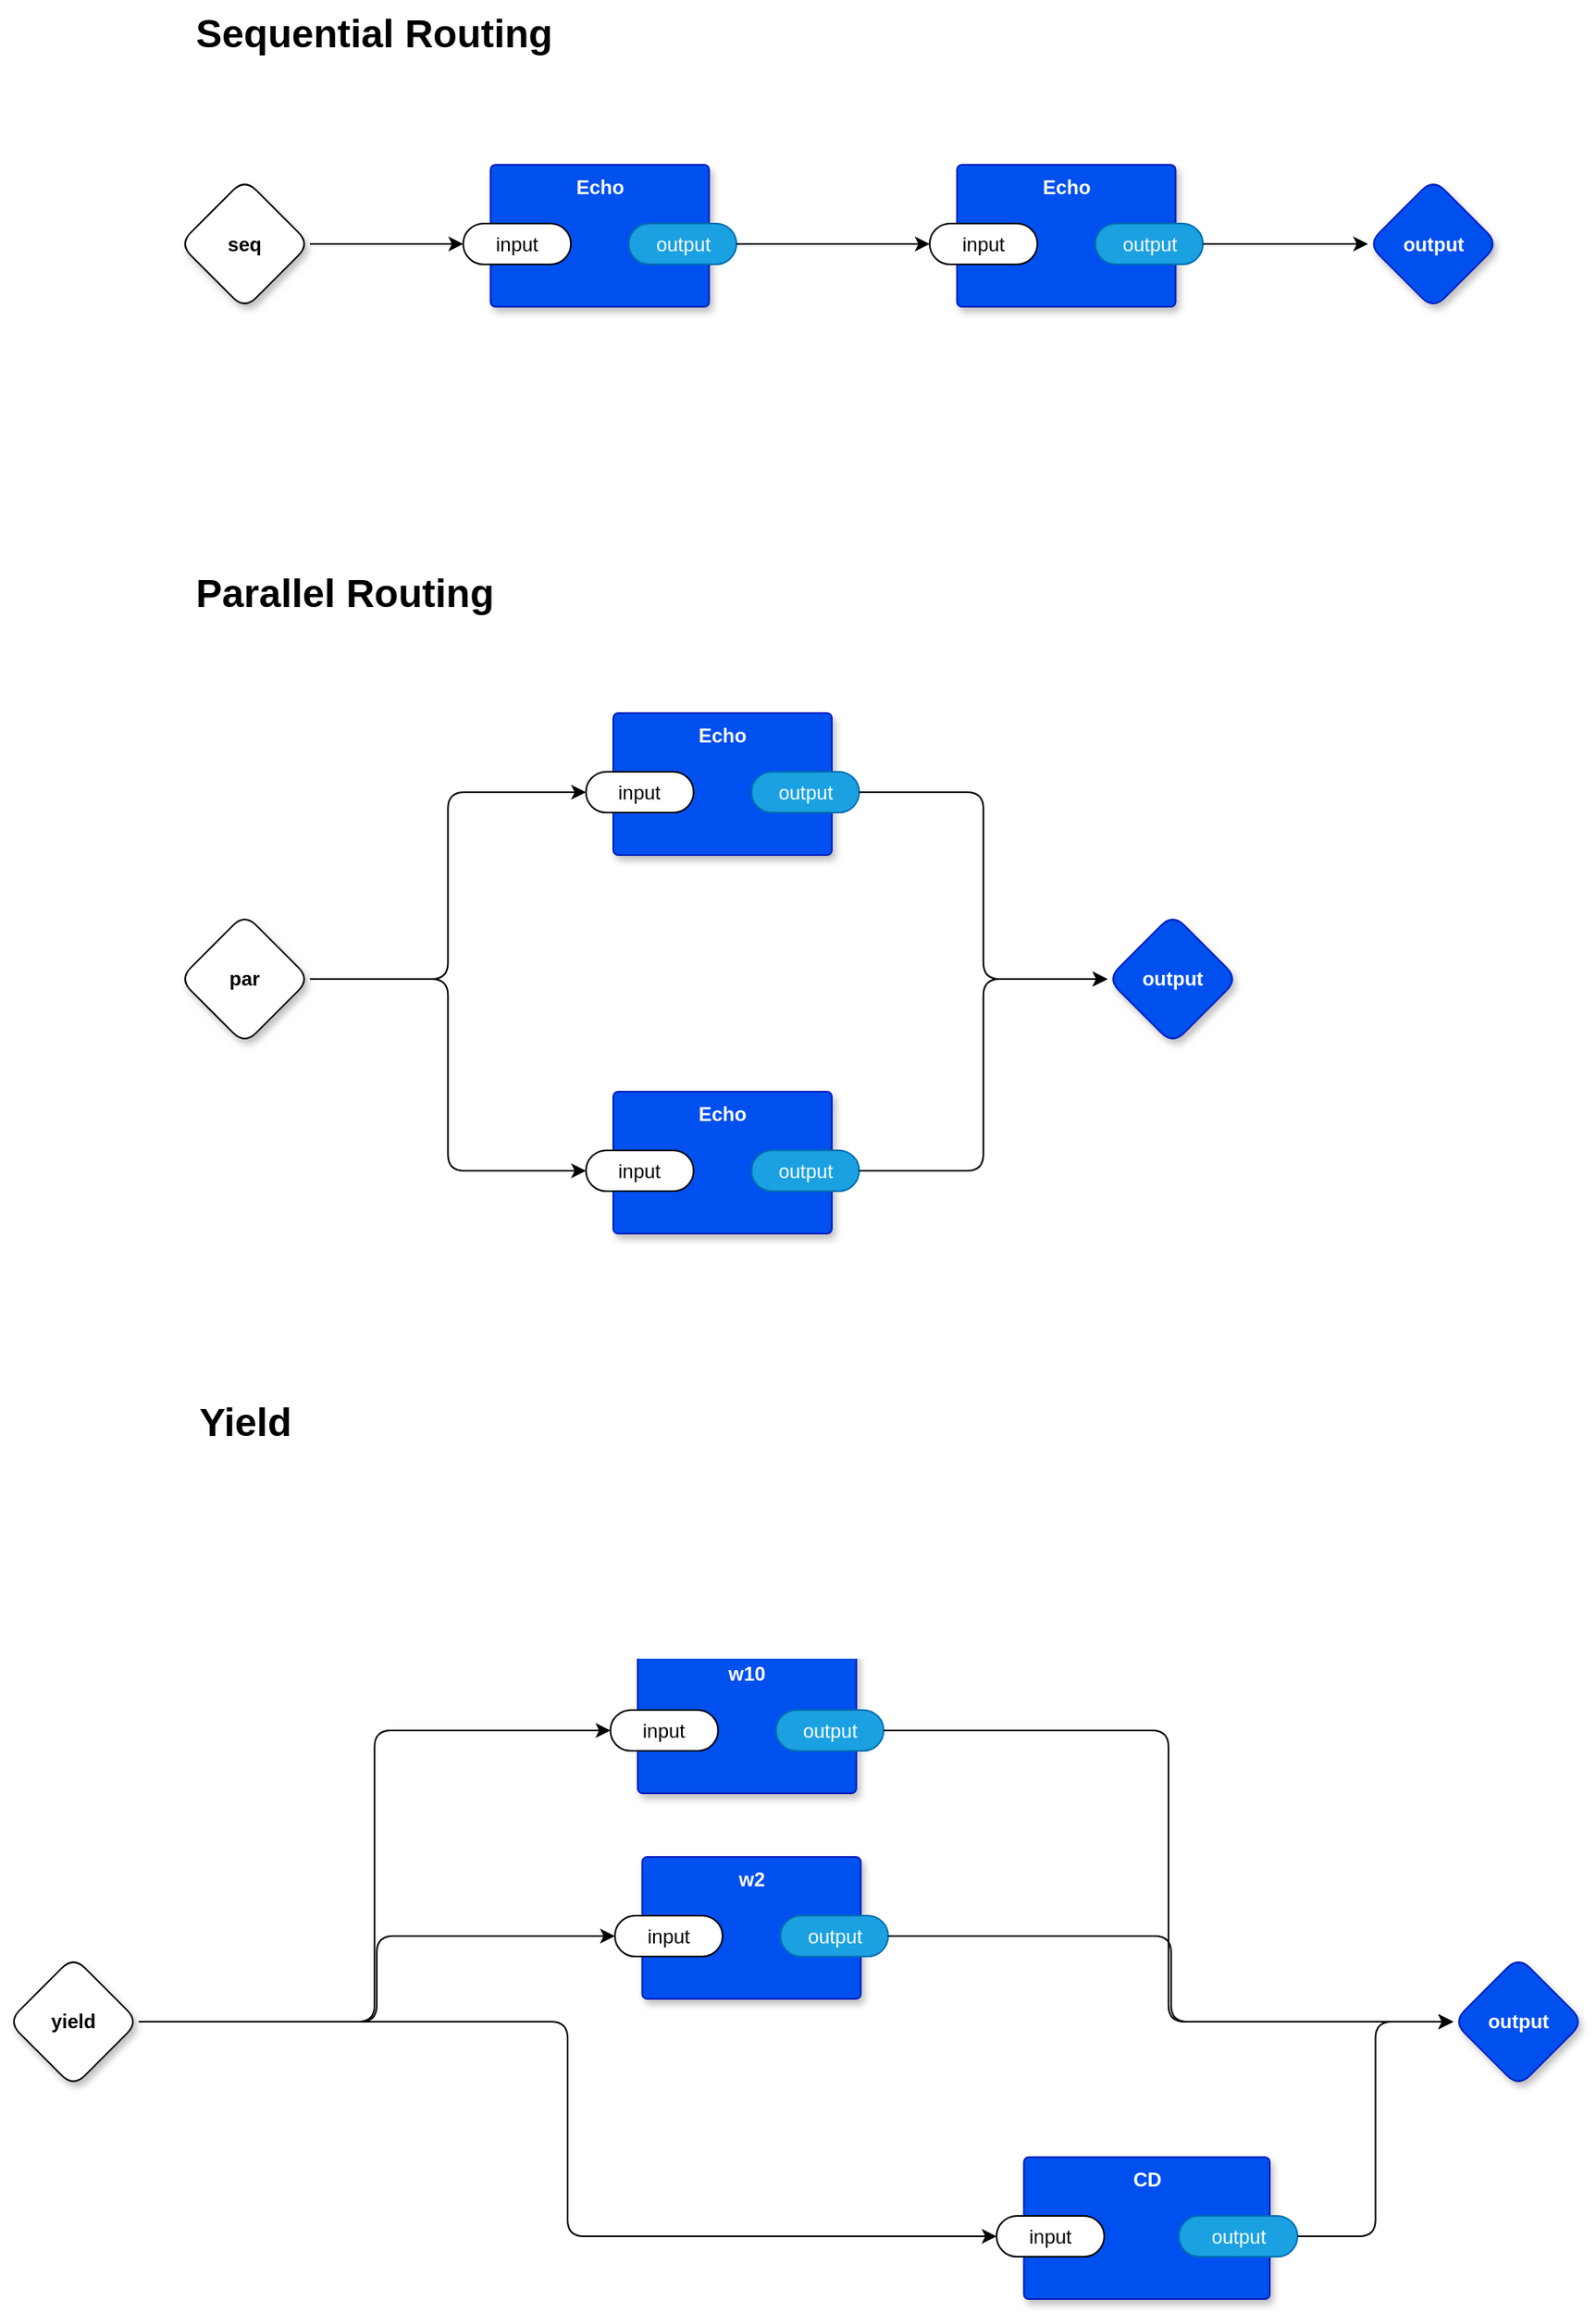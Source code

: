 <mxfile compressed="false" version="14.6.13" type="device" pages="5">
  <diagram id="_YE9P0kvLp4320aIOvvw" name="main">
    <mxGraphModel dx="1414" dy="752" grid="0" gridSize="10" guides="1" tooltips="1" connect="1" arrows="1" fold="1" page="0" pageScale="1" pageWidth="1100" pageHeight="850" math="0" shadow="0">
      <root>
        <mxCell id="0" />
        <mxCell id="1" parent="0" />
        <mxCell id="atA7YJeEPZ3VW8DA5kk3-10" style="edgeStyle=orthogonalEdgeStyle;rounded=1;orthogonalLoop=1;jettySize=auto;html=1;exitX=1;exitY=0.5;exitDx=0;exitDy=0;exitPerimeter=0;entryX=0;entryY=0.5;entryDx=0;entryDy=0;entryPerimeter=0;" parent="1" source="atA7YJeEPZ3VW8DA5kk3-1" target="atA7YJeEPZ3VW8DA5kk3-4" edge="1">
          <mxGeometry relative="1" as="geometry" />
        </mxCell>
        <mxCell id="atA7YJeEPZ3VW8DA5kk3-12" style="edgeStyle=orthogonalEdgeStyle;rounded=1;orthogonalLoop=1;jettySize=auto;html=1;exitX=1;exitY=0.5;exitDx=0;exitDy=0;exitPerimeter=0;entryX=0;entryY=0.5;entryDx=0;entryDy=0;entryPerimeter=0;" parent="1" source="atA7YJeEPZ3VW8DA5kk3-1" target="atA7YJeEPZ3VW8DA5kk3-7" edge="1">
          <mxGeometry relative="1" as="geometry" />
        </mxCell>
        <mxCell id="atA7YJeEPZ3VW8DA5kk3-1" value="par" style="rhombus;whiteSpace=wrap;html=1;rounded=1;fontStyle=1;glass=0;sketch=0;fontSize=12;points=[[0,0.5,0,0,0],[0.5,0,0,0,0],[0.5,1,0,0,0],[1,0.5,0,0,0]];shadow=1;" parent="1" vertex="1">
          <mxGeometry x="-11" y="641" width="80" height="80" as="geometry" />
        </mxCell>
        <mxCell id="atA7YJeEPZ3VW8DA5kk3-2" value="output" style="rhombus;whiteSpace=wrap;html=1;rounded=1;fillColor=#0050ef;fontColor=#ffffff;strokeColor=#001DBC;fontStyle=1;glass=0;sketch=0;fontSize=12;points=[[0,0.5,0,0,0],[0.5,0,0,0,0],[0.5,1,0,0,0],[1,0.5,0,0,0]];shadow=1;" parent="1" vertex="1">
          <mxGeometry x="558" y="641" width="80" height="80" as="geometry" />
        </mxCell>
        <mxCell id="atA7YJeEPZ3VW8DA5kk3-3" value="Echo" style="rounded=1;whiteSpace=wrap;html=1;sketch=0;container=1;recursiveResize=0;verticalAlign=top;arcSize=6;fontStyle=1;autosize=0;points=[];absoluteArcSize=1;shadow=1;strokeColor=#001DBC;fillColor=#0050ef;fontColor=#ffffff;" parent="1" vertex="1">
          <mxGeometry x="255" y="750" width="134" height="87" as="geometry">
            <mxRectangle x="-98" y="-1230" width="99" height="26" as="alternateBounds" />
          </mxGeometry>
        </mxCell>
        <mxCell id="atA7YJeEPZ3VW8DA5kk3-4" value="input" style="rounded=1;whiteSpace=wrap;html=1;sketch=0;points=[[0,0.5,0,0,0],[1,0.5,0,0,0]];arcSize=50;" parent="atA7YJeEPZ3VW8DA5kk3-3" vertex="1">
          <mxGeometry x="-16.75" y="36" width="66" height="25" as="geometry" />
        </mxCell>
        <mxCell id="atA7YJeEPZ3VW8DA5kk3-5" value="output" style="rounded=1;whiteSpace=wrap;html=1;sketch=0;points=[[0,0.5,0,0,0],[1,0.5,0,0,0]];fillColor=#1ba1e2;fontColor=#ffffff;strokeColor=#006EAF;arcSize=50;" parent="atA7YJeEPZ3VW8DA5kk3-3" vertex="1">
          <mxGeometry x="84.75" y="36" width="66" height="25" as="geometry" />
        </mxCell>
        <mxCell id="atA7YJeEPZ3VW8DA5kk3-6" value="Echo" style="rounded=1;whiteSpace=wrap;html=1;sketch=0;container=1;recursiveResize=0;verticalAlign=top;arcSize=6;fontStyle=1;autosize=0;points=[];absoluteArcSize=1;shadow=1;strokeColor=#001DBC;fillColor=#0050ef;fontColor=#ffffff;" parent="1" vertex="1">
          <mxGeometry x="255" y="518" width="134" height="87" as="geometry">
            <mxRectangle x="-98" y="-1230" width="99" height="26" as="alternateBounds" />
          </mxGeometry>
        </mxCell>
        <mxCell id="atA7YJeEPZ3VW8DA5kk3-7" value="input" style="rounded=1;whiteSpace=wrap;html=1;sketch=0;points=[[0,0.5,0,0,0],[1,0.5,0,0,0]];arcSize=50;" parent="atA7YJeEPZ3VW8DA5kk3-6" vertex="1">
          <mxGeometry x="-16.75" y="36" width="66" height="25" as="geometry" />
        </mxCell>
        <mxCell id="atA7YJeEPZ3VW8DA5kk3-8" value="output" style="rounded=1;whiteSpace=wrap;html=1;sketch=0;points=[[0,0.5,0,0,0],[1,0.5,0,0,0]];fillColor=#1ba1e2;fontColor=#ffffff;strokeColor=#006EAF;arcSize=50;" parent="atA7YJeEPZ3VW8DA5kk3-6" vertex="1">
          <mxGeometry x="84.75" y="36" width="66" height="25" as="geometry" />
        </mxCell>
        <mxCell id="atA7YJeEPZ3VW8DA5kk3-11" style="edgeStyle=orthogonalEdgeStyle;rounded=1;orthogonalLoop=1;jettySize=auto;html=1;exitX=1;exitY=0.5;exitDx=0;exitDy=0;exitPerimeter=0;entryX=0;entryY=0.5;entryDx=0;entryDy=0;entryPerimeter=0;" parent="1" source="atA7YJeEPZ3VW8DA5kk3-8" target="atA7YJeEPZ3VW8DA5kk3-2" edge="1">
          <mxGeometry relative="1" as="geometry" />
        </mxCell>
        <mxCell id="atA7YJeEPZ3VW8DA5kk3-13" style="edgeStyle=orthogonalEdgeStyle;rounded=1;orthogonalLoop=1;jettySize=auto;html=1;exitX=1;exitY=0.5;exitDx=0;exitDy=0;exitPerimeter=0;entryX=0;entryY=0.5;entryDx=0;entryDy=0;entryPerimeter=0;" parent="1" source="atA7YJeEPZ3VW8DA5kk3-5" target="atA7YJeEPZ3VW8DA5kk3-2" edge="1">
          <mxGeometry relative="1" as="geometry" />
        </mxCell>
        <mxCell id="atA7YJeEPZ3VW8DA5kk3-15" style="edgeStyle=orthogonalEdgeStyle;rounded=1;orthogonalLoop=1;jettySize=auto;html=1;exitX=1;exitY=0.5;exitDx=0;exitDy=0;exitPerimeter=0;entryX=0;entryY=0.5;entryDx=0;entryDy=0;entryPerimeter=0;" parent="1" source="atA7YJeEPZ3VW8DA5kk3-16" target="atA7YJeEPZ3VW8DA5kk3-22" edge="1">
          <mxGeometry relative="1" as="geometry" />
        </mxCell>
        <mxCell id="atA7YJeEPZ3VW8DA5kk3-16" value="seq" style="rhombus;whiteSpace=wrap;html=1;rounded=1;fontStyle=1;glass=0;sketch=0;fontSize=12;points=[[0,0.5,0,0,0],[0.5,0,0,0,0],[0.5,1,0,0,0],[1,0.5,0,0,0]];shadow=1;" parent="1" vertex="1">
          <mxGeometry x="-11" y="190.5" width="80" height="80" as="geometry" />
        </mxCell>
        <mxCell id="atA7YJeEPZ3VW8DA5kk3-17" value="output" style="rhombus;whiteSpace=wrap;html=1;rounded=1;fillColor=#0050ef;fontColor=#ffffff;strokeColor=#001DBC;fontStyle=1;glass=0;sketch=0;fontSize=12;points=[[0,0.5,0,0,0],[0.5,0,0,0,0],[0.5,1,0,0,0],[1,0.5,0,0,0]];shadow=1;" parent="1" vertex="1">
          <mxGeometry x="717.75" y="190.5" width="80" height="80" as="geometry" />
        </mxCell>
        <mxCell id="atA7YJeEPZ3VW8DA5kk3-18" value="Echo" style="rounded=1;whiteSpace=wrap;html=1;sketch=0;container=1;recursiveResize=0;verticalAlign=top;arcSize=6;fontStyle=1;autosize=0;points=[];absoluteArcSize=1;shadow=1;strokeColor=#001DBC;fillColor=#0050ef;fontColor=#ffffff;" parent="1" vertex="1">
          <mxGeometry x="465.75" y="182" width="134" height="87" as="geometry">
            <mxRectangle x="-98" y="-1230" width="99" height="26" as="alternateBounds" />
          </mxGeometry>
        </mxCell>
        <mxCell id="atA7YJeEPZ3VW8DA5kk3-19" value="input" style="rounded=1;whiteSpace=wrap;html=1;sketch=0;points=[[0,0.5,0,0,0],[1,0.5,0,0,0]];arcSize=50;" parent="atA7YJeEPZ3VW8DA5kk3-18" vertex="1">
          <mxGeometry x="-16.75" y="36" width="66" height="25" as="geometry" />
        </mxCell>
        <mxCell id="atA7YJeEPZ3VW8DA5kk3-20" value="output" style="rounded=1;whiteSpace=wrap;html=1;sketch=0;points=[[0,0.5,0,0,0],[1,0.5,0,0,0]];fillColor=#1ba1e2;fontColor=#ffffff;strokeColor=#006EAF;arcSize=50;" parent="atA7YJeEPZ3VW8DA5kk3-18" vertex="1">
          <mxGeometry x="84.75" y="36" width="66" height="25" as="geometry" />
        </mxCell>
        <mxCell id="atA7YJeEPZ3VW8DA5kk3-21" value="Echo" style="rounded=1;whiteSpace=wrap;html=1;sketch=0;container=1;recursiveResize=0;verticalAlign=top;arcSize=6;fontStyle=1;autosize=0;points=[];absoluteArcSize=1;shadow=1;strokeColor=#001DBC;fillColor=#0050ef;fontColor=#ffffff;" parent="1" vertex="1">
          <mxGeometry x="179.75" y="182" width="134" height="87" as="geometry">
            <mxRectangle x="-98" y="-1230" width="99" height="26" as="alternateBounds" />
          </mxGeometry>
        </mxCell>
        <mxCell id="atA7YJeEPZ3VW8DA5kk3-22" value="input" style="rounded=1;whiteSpace=wrap;html=1;sketch=0;points=[[0,0.5,0,0,0],[1,0.5,0,0,0]];arcSize=50;" parent="atA7YJeEPZ3VW8DA5kk3-21" vertex="1">
          <mxGeometry x="-16.75" y="36" width="66" height="25" as="geometry" />
        </mxCell>
        <mxCell id="atA7YJeEPZ3VW8DA5kk3-23" value="output" style="rounded=1;whiteSpace=wrap;html=1;sketch=0;points=[[0,0.5,0,0,0],[1,0.5,0,0,0]];fillColor=#1ba1e2;fontColor=#ffffff;strokeColor=#006EAF;arcSize=50;" parent="atA7YJeEPZ3VW8DA5kk3-21" vertex="1">
          <mxGeometry x="84.75" y="36" width="66" height="25" as="geometry" />
        </mxCell>
        <mxCell id="atA7YJeEPZ3VW8DA5kk3-25" style="edgeStyle=orthogonalEdgeStyle;rounded=1;orthogonalLoop=1;jettySize=auto;html=1;exitX=1;exitY=0.5;exitDx=0;exitDy=0;exitPerimeter=0;entryX=0;entryY=0.5;entryDx=0;entryDy=0;entryPerimeter=0;" parent="1" source="atA7YJeEPZ3VW8DA5kk3-20" target="atA7YJeEPZ3VW8DA5kk3-17" edge="1">
          <mxGeometry relative="1" as="geometry" />
        </mxCell>
        <mxCell id="atA7YJeEPZ3VW8DA5kk3-26" style="edgeStyle=orthogonalEdgeStyle;rounded=1;orthogonalLoop=1;jettySize=auto;html=1;exitX=1;exitY=0.5;exitDx=0;exitDy=0;exitPerimeter=0;entryX=0;entryY=0.5;entryDx=0;entryDy=0;entryPerimeter=0;" parent="1" source="atA7YJeEPZ3VW8DA5kk3-23" target="atA7YJeEPZ3VW8DA5kk3-19" edge="1">
          <mxGeometry relative="1" as="geometry" />
        </mxCell>
        <mxCell id="atA7YJeEPZ3VW8DA5kk3-27" value="&lt;b&gt;&lt;font style=&quot;font-size: 24px;&quot;&gt;Sequential Routing&lt;/font&gt;&lt;/b&gt;" style="text;html=1;align=center;verticalAlign=middle;resizable=0;points=[];autosize=1;strokeColor=none;fillColor=none;" parent="1" vertex="1">
          <mxGeometry x="-11" y="81" width="237" height="41" as="geometry" />
        </mxCell>
        <mxCell id="atA7YJeEPZ3VW8DA5kk3-28" value="&lt;b&gt;&lt;font style=&quot;font-size: 24px;&quot;&gt;Parallel Routing&lt;/font&gt;&lt;/b&gt;" style="text;html=1;align=center;verticalAlign=middle;resizable=0;points=[];autosize=1;strokeColor=none;fillColor=none;" parent="1" vertex="1">
          <mxGeometry x="-11" y="424" width="201" height="41" as="geometry" />
        </mxCell>
        <mxCell id="AE-n1ilok_k8O4ClZvPr-15" style="edgeStyle=orthogonalEdgeStyle;rounded=1;orthogonalLoop=1;jettySize=auto;html=1;exitX=1;exitY=0.5;exitDx=0;exitDy=0;exitPerimeter=0;entryX=0;entryY=0.5;entryDx=0;entryDy=0;entryPerimeter=0;" parent="1" source="AE-n1ilok_k8O4ClZvPr-1" target="EOE8HipV2WhGJZ3WJFHp-2" edge="1">
          <mxGeometry relative="1" as="geometry">
            <mxPoint x="256" y="1451.5" as="targetPoint" />
          </mxGeometry>
        </mxCell>
        <mxCell id="BSpfUfE6eG1h2HrWPuyo-1" style="edgeStyle=orthogonalEdgeStyle;rounded=1;orthogonalLoop=1;jettySize=auto;html=1;entryX=0;entryY=0.5;entryDx=0;entryDy=0;entryPerimeter=0;" edge="1" parent="1" source="AE-n1ilok_k8O4ClZvPr-1" target="ctJn-sWAY_wN_qGrtS14-8">
          <mxGeometry relative="1" as="geometry" />
        </mxCell>
        <mxCell id="RYd4go5rTmGenGEkLwxd-4" style="edgeStyle=orthogonalEdgeStyle;rounded=1;orthogonalLoop=1;jettySize=auto;html=1;entryX=0;entryY=0.5;entryDx=0;entryDy=0;entryPerimeter=0;" edge="1" parent="1" source="AE-n1ilok_k8O4ClZvPr-1" target="RYd4go5rTmGenGEkLwxd-2">
          <mxGeometry relative="1" as="geometry" />
        </mxCell>
        <mxCell id="AE-n1ilok_k8O4ClZvPr-1" value="yield" style="rhombus;whiteSpace=wrap;html=1;rounded=1;fontStyle=1;glass=0;sketch=0;fontSize=12;points=[[0,0.5,0,0,0],[0.5,0,0,0,0],[0.5,1,0,0,0],[1,0.5,0,0,0]];shadow=1;" parent="1" vertex="1">
          <mxGeometry x="-116" y="1280" width="80" height="80" as="geometry" />
        </mxCell>
        <mxCell id="AE-n1ilok_k8O4ClZvPr-2" value="output" style="rhombus;whiteSpace=wrap;html=1;rounded=1;fillColor=#0050ef;fontColor=#ffffff;strokeColor=#001DBC;fontStyle=1;glass=0;sketch=0;fontSize=12;points=[[0,0.5,0,0,0],[0.5,0,0,0,0],[0.5,1,0,0,0],[1,0.5,0,0,0]];shadow=1;" parent="1" vertex="1">
          <mxGeometry x="770" y="1280" width="80" height="80" as="geometry" />
        </mxCell>
        <mxCell id="AE-n1ilok_k8O4ClZvPr-17" value="&lt;b&gt;&lt;font style=&quot;font-size: 24px;&quot;&gt;Yield&lt;/font&gt;&lt;/b&gt;" style="text;html=1;align=center;verticalAlign=middle;resizable=0;points=[];autosize=1;strokeColor=none;fillColor=none;" parent="1" vertex="1">
          <mxGeometry x="-8" y="932" width="74" height="41" as="geometry" />
        </mxCell>
        <mxCell id="ctJn-sWAY_wN_qGrtS14-7" value="w2" style="rounded=1;whiteSpace=wrap;html=1;sketch=0;container=1;recursiveResize=0;verticalAlign=top;arcSize=6;fontStyle=1;autosize=0;points=[];absoluteArcSize=1;shadow=1;strokeColor=#001DBC;fillColor=#0050ef;fontColor=#ffffff;" vertex="1" parent="1">
          <mxGeometry x="272.75" y="1219" width="134" height="87" as="geometry">
            <mxRectangle x="272.75" y="1219" width="99" height="26" as="alternateBounds" />
          </mxGeometry>
        </mxCell>
        <mxCell id="ctJn-sWAY_wN_qGrtS14-8" value="input" style="rounded=1;whiteSpace=wrap;html=1;sketch=0;points=[[0,0.5,0,0,0],[1,0.5,0,0,0]];arcSize=50;" vertex="1" parent="ctJn-sWAY_wN_qGrtS14-7">
          <mxGeometry x="-16.75" y="36" width="66" height="25" as="geometry" />
        </mxCell>
        <mxCell id="ctJn-sWAY_wN_qGrtS14-9" value="output" style="rounded=1;whiteSpace=wrap;html=1;sketch=0;points=[[0,0.5,0,0,0],[1,0.5,0,0,0]];fillColor=#1ba1e2;fontColor=#ffffff;strokeColor=#006EAF;arcSize=50;" vertex="1" parent="ctJn-sWAY_wN_qGrtS14-7">
          <mxGeometry x="84.75" y="36" width="66" height="25" as="geometry" />
        </mxCell>
        <mxCell id="ctJn-sWAY_wN_qGrtS14-12" style="edgeStyle=orthogonalEdgeStyle;rounded=1;orthogonalLoop=1;jettySize=auto;html=1;exitX=1;exitY=0.5;exitDx=0;exitDy=0;exitPerimeter=0;" edge="1" parent="1" source="ctJn-sWAY_wN_qGrtS14-9" target="AE-n1ilok_k8O4ClZvPr-2">
          <mxGeometry relative="1" as="geometry">
            <Array as="points">
              <mxPoint x="597" y="1267" />
              <mxPoint x="597" y="1320" />
            </Array>
          </mxGeometry>
        </mxCell>
        <mxCell id="RYd4go5rTmGenGEkLwxd-1" value="w10" style="rounded=1;whiteSpace=wrap;html=1;sketch=0;container=1;recursiveResize=0;verticalAlign=top;arcSize=6;fontStyle=1;autosize=0;points=[];absoluteArcSize=1;shadow=1;strokeColor=#001DBC;fillColor=#0050ef;fontColor=#ffffff;" vertex="1" parent="1">
          <mxGeometry x="270" y="1093" width="134" height="87" as="geometry">
            <mxRectangle x="-98" y="-1230" width="99" height="26" as="alternateBounds" />
          </mxGeometry>
        </mxCell>
        <mxCell id="RYd4go5rTmGenGEkLwxd-2" value="input" style="rounded=1;whiteSpace=wrap;html=1;sketch=0;points=[[0,0.5,0,0,0],[1,0.5,0,0,0]];arcSize=50;" vertex="1" parent="RYd4go5rTmGenGEkLwxd-1">
          <mxGeometry x="-16.75" y="36" width="66" height="25" as="geometry" />
        </mxCell>
        <mxCell id="RYd4go5rTmGenGEkLwxd-3" value="output" style="rounded=1;whiteSpace=wrap;html=1;sketch=0;points=[[0,0.5,0,0,0],[1,0.5,0,0,0]];fillColor=#1ba1e2;fontColor=#ffffff;strokeColor=#006EAF;arcSize=50;" vertex="1" parent="RYd4go5rTmGenGEkLwxd-1">
          <mxGeometry x="84.75" y="36" width="66" height="25" as="geometry" />
        </mxCell>
        <mxCell id="RYd4go5rTmGenGEkLwxd-5" style="edgeStyle=orthogonalEdgeStyle;rounded=1;orthogonalLoop=1;jettySize=auto;html=1;exitX=1;exitY=0.5;exitDx=0;exitDy=0;exitPerimeter=0;entryX=0;entryY=0.5;entryDx=0;entryDy=0;entryPerimeter=0;" edge="1" parent="1" source="RYd4go5rTmGenGEkLwxd-3" target="AE-n1ilok_k8O4ClZvPr-2">
          <mxGeometry relative="1" as="geometry" />
        </mxCell>
        <mxCell id="EOE8HipV2WhGJZ3WJFHp-1" value="CD" style="rounded=1;whiteSpace=wrap;html=1;sketch=0;container=1;recursiveResize=0;verticalAlign=top;arcSize=6;fontStyle=1;autosize=0;points=[];absoluteArcSize=1;shadow=1;strokeColor=#001DBC;fillColor=#0050ef;fontColor=#ffffff;" vertex="1" parent="1">
          <mxGeometry x="506.75" y="1403" width="150.75" height="87" as="geometry">
            <mxRectangle x="-98" y="-1230" width="99" height="26" as="alternateBounds" />
          </mxGeometry>
        </mxCell>
        <mxCell id="EOE8HipV2WhGJZ3WJFHp-2" value="input" style="rounded=1;whiteSpace=wrap;html=1;sketch=0;points=[[0,0.5,0,0,0],[1,0.5,0,0,0]];arcSize=50;" vertex="1" parent="EOE8HipV2WhGJZ3WJFHp-1">
          <mxGeometry x="-16.75" y="36" width="66" height="25" as="geometry" />
        </mxCell>
        <mxCell id="EOE8HipV2WhGJZ3WJFHp-3" value="output" style="rounded=1;whiteSpace=wrap;html=1;sketch=0;points=[[0,0.5,0,0,0],[1,0.5,0,0,0]];fillColor=#1ba1e2;fontColor=#ffffff;strokeColor=#006EAF;arcSize=50;" vertex="1" parent="EOE8HipV2WhGJZ3WJFHp-1">
          <mxGeometry x="95" y="36" width="72.75" height="25" as="geometry" />
        </mxCell>
        <mxCell id="EOE8HipV2WhGJZ3WJFHp-5" style="edgeStyle=orthogonalEdgeStyle;rounded=1;orthogonalLoop=1;jettySize=auto;html=1;exitX=1;exitY=0.5;exitDx=0;exitDy=0;exitPerimeter=0;entryX=0;entryY=0.5;entryDx=0;entryDy=0;entryPerimeter=0;" edge="1" parent="1" source="EOE8HipV2WhGJZ3WJFHp-3" target="AE-n1ilok_k8O4ClZvPr-2">
          <mxGeometry relative="1" as="geometry" />
        </mxCell>
      </root>
    </mxGraphModel>
  </diagram>
  <diagram name="Copy of main" id="LWrGVHeYT48rIFhdsjOI">
    <mxGraphModel dx="1414" dy="752" grid="0" gridSize="10" guides="1" tooltips="1" connect="1" arrows="1" fold="1" page="0" pageScale="1" pageWidth="1100" pageHeight="850" math="0" shadow="0">
      <root>
        <mxCell id="rVZFyhRtOVw2Bj8FYGxG-0" />
        <mxCell id="rVZFyhRtOVw2Bj8FYGxG-1" parent="rVZFyhRtOVw2Bj8FYGxG-0" />
        <mxCell id="rVZFyhRtOVw2Bj8FYGxG-2" style="edgeStyle=orthogonalEdgeStyle;rounded=1;orthogonalLoop=1;jettySize=auto;html=1;exitX=1;exitY=0.5;exitDx=0;exitDy=0;exitPerimeter=0;entryX=0;entryY=0.5;entryDx=0;entryDy=0;entryPerimeter=0;" edge="1" parent="rVZFyhRtOVw2Bj8FYGxG-1" source="rVZFyhRtOVw2Bj8FYGxG-4" target="rVZFyhRtOVw2Bj8FYGxG-7">
          <mxGeometry relative="1" as="geometry" />
        </mxCell>
        <mxCell id="rVZFyhRtOVw2Bj8FYGxG-3" style="edgeStyle=orthogonalEdgeStyle;rounded=1;orthogonalLoop=1;jettySize=auto;html=1;exitX=1;exitY=0.5;exitDx=0;exitDy=0;exitPerimeter=0;entryX=0;entryY=0.5;entryDx=0;entryDy=0;entryPerimeter=0;" edge="1" parent="rVZFyhRtOVw2Bj8FYGxG-1" source="rVZFyhRtOVw2Bj8FYGxG-4" target="rVZFyhRtOVw2Bj8FYGxG-10">
          <mxGeometry relative="1" as="geometry" />
        </mxCell>
        <mxCell id="rVZFyhRtOVw2Bj8FYGxG-4" value="par" style="rhombus;whiteSpace=wrap;html=1;rounded=1;fontStyle=1;glass=0;sketch=0;fontSize=12;points=[[0,0.5,0,0,0],[0.5,0,0,0,0],[0.5,1,0,0,0],[1,0.5,0,0,0]];shadow=1;" vertex="1" parent="rVZFyhRtOVw2Bj8FYGxG-1">
          <mxGeometry x="-11" y="641" width="80" height="80" as="geometry" />
        </mxCell>
        <mxCell id="rVZFyhRtOVw2Bj8FYGxG-5" value="output" style="rhombus;whiteSpace=wrap;html=1;rounded=1;fillColor=#0050ef;fontColor=#ffffff;strokeColor=#001DBC;fontStyle=1;glass=0;sketch=0;fontSize=12;points=[[0,0.5,0,0,0],[0.5,0,0,0,0],[0.5,1,0,0,0],[1,0.5,0,0,0]];shadow=1;" vertex="1" parent="rVZFyhRtOVw2Bj8FYGxG-1">
          <mxGeometry x="558" y="641" width="80" height="80" as="geometry" />
        </mxCell>
        <mxCell id="rVZFyhRtOVw2Bj8FYGxG-6" value="Echo" style="rounded=1;whiteSpace=wrap;html=1;sketch=0;container=1;recursiveResize=0;verticalAlign=top;arcSize=6;fontStyle=1;autosize=0;points=[];absoluteArcSize=1;shadow=1;strokeColor=#001DBC;fillColor=#0050ef;fontColor=#ffffff;" vertex="1" parent="rVZFyhRtOVw2Bj8FYGxG-1">
          <mxGeometry x="255" y="750" width="134" height="87" as="geometry">
            <mxRectangle x="-98" y="-1230" width="99" height="26" as="alternateBounds" />
          </mxGeometry>
        </mxCell>
        <mxCell id="rVZFyhRtOVw2Bj8FYGxG-7" value="input" style="rounded=1;whiteSpace=wrap;html=1;sketch=0;points=[[0,0.5,0,0,0],[1,0.5,0,0,0]];arcSize=50;" vertex="1" parent="rVZFyhRtOVw2Bj8FYGxG-6">
          <mxGeometry x="-16.75" y="36" width="66" height="25" as="geometry" />
        </mxCell>
        <mxCell id="rVZFyhRtOVw2Bj8FYGxG-8" value="output" style="rounded=1;whiteSpace=wrap;html=1;sketch=0;points=[[0,0.5,0,0,0],[1,0.5,0,0,0]];fillColor=#1ba1e2;fontColor=#ffffff;strokeColor=#006EAF;arcSize=50;" vertex="1" parent="rVZFyhRtOVw2Bj8FYGxG-6">
          <mxGeometry x="84.75" y="36" width="66" height="25" as="geometry" />
        </mxCell>
        <mxCell id="rVZFyhRtOVw2Bj8FYGxG-9" value="Echo" style="rounded=1;whiteSpace=wrap;html=1;sketch=0;container=1;recursiveResize=0;verticalAlign=top;arcSize=6;fontStyle=1;autosize=0;points=[];absoluteArcSize=1;shadow=1;strokeColor=#001DBC;fillColor=#0050ef;fontColor=#ffffff;" vertex="1" parent="rVZFyhRtOVw2Bj8FYGxG-1">
          <mxGeometry x="255" y="518" width="134" height="87" as="geometry">
            <mxRectangle x="-98" y="-1230" width="99" height="26" as="alternateBounds" />
          </mxGeometry>
        </mxCell>
        <mxCell id="rVZFyhRtOVw2Bj8FYGxG-10" value="input" style="rounded=1;whiteSpace=wrap;html=1;sketch=0;points=[[0,0.5,0,0,0],[1,0.5,0,0,0]];arcSize=50;" vertex="1" parent="rVZFyhRtOVw2Bj8FYGxG-9">
          <mxGeometry x="-16.75" y="36" width="66" height="25" as="geometry" />
        </mxCell>
        <mxCell id="rVZFyhRtOVw2Bj8FYGxG-11" value="output" style="rounded=1;whiteSpace=wrap;html=1;sketch=0;points=[[0,0.5,0,0,0],[1,0.5,0,0,0]];fillColor=#1ba1e2;fontColor=#ffffff;strokeColor=#006EAF;arcSize=50;" vertex="1" parent="rVZFyhRtOVw2Bj8FYGxG-9">
          <mxGeometry x="84.75" y="36" width="66" height="25" as="geometry" />
        </mxCell>
        <mxCell id="rVZFyhRtOVw2Bj8FYGxG-12" style="edgeStyle=orthogonalEdgeStyle;rounded=1;orthogonalLoop=1;jettySize=auto;html=1;exitX=1;exitY=0.5;exitDx=0;exitDy=0;exitPerimeter=0;entryX=0;entryY=0.5;entryDx=0;entryDy=0;entryPerimeter=0;" edge="1" parent="rVZFyhRtOVw2Bj8FYGxG-1" source="rVZFyhRtOVw2Bj8FYGxG-11" target="rVZFyhRtOVw2Bj8FYGxG-5">
          <mxGeometry relative="1" as="geometry" />
        </mxCell>
        <mxCell id="rVZFyhRtOVw2Bj8FYGxG-13" style="edgeStyle=orthogonalEdgeStyle;rounded=1;orthogonalLoop=1;jettySize=auto;html=1;exitX=1;exitY=0.5;exitDx=0;exitDy=0;exitPerimeter=0;entryX=0;entryY=0.5;entryDx=0;entryDy=0;entryPerimeter=0;" edge="1" parent="rVZFyhRtOVw2Bj8FYGxG-1" source="rVZFyhRtOVw2Bj8FYGxG-8" target="rVZFyhRtOVw2Bj8FYGxG-5">
          <mxGeometry relative="1" as="geometry" />
        </mxCell>
        <mxCell id="rVZFyhRtOVw2Bj8FYGxG-14" style="edgeStyle=orthogonalEdgeStyle;rounded=1;orthogonalLoop=1;jettySize=auto;html=1;exitX=1;exitY=0.5;exitDx=0;exitDy=0;exitPerimeter=0;entryX=0;entryY=0.5;entryDx=0;entryDy=0;entryPerimeter=0;" edge="1" parent="rVZFyhRtOVw2Bj8FYGxG-1" source="rVZFyhRtOVw2Bj8FYGxG-15" target="rVZFyhRtOVw2Bj8FYGxG-21">
          <mxGeometry relative="1" as="geometry" />
        </mxCell>
        <mxCell id="rVZFyhRtOVw2Bj8FYGxG-15" value="seq" style="rhombus;whiteSpace=wrap;html=1;rounded=1;fontStyle=1;glass=0;sketch=0;fontSize=12;points=[[0,0.5,0,0,0],[0.5,0,0,0,0],[0.5,1,0,0,0],[1,0.5,0,0,0]];shadow=1;" vertex="1" parent="rVZFyhRtOVw2Bj8FYGxG-1">
          <mxGeometry x="-11" y="190.5" width="80" height="80" as="geometry" />
        </mxCell>
        <mxCell id="rVZFyhRtOVw2Bj8FYGxG-16" value="output" style="rhombus;whiteSpace=wrap;html=1;rounded=1;fillColor=#0050ef;fontColor=#ffffff;strokeColor=#001DBC;fontStyle=1;glass=0;sketch=0;fontSize=12;points=[[0,0.5,0,0,0],[0.5,0,0,0,0],[0.5,1,0,0,0],[1,0.5,0,0,0]];shadow=1;" vertex="1" parent="rVZFyhRtOVw2Bj8FYGxG-1">
          <mxGeometry x="717.75" y="190.5" width="80" height="80" as="geometry" />
        </mxCell>
        <mxCell id="rVZFyhRtOVw2Bj8FYGxG-17" value="Echo" style="rounded=1;whiteSpace=wrap;html=1;sketch=0;container=1;recursiveResize=0;verticalAlign=top;arcSize=6;fontStyle=1;autosize=0;points=[];absoluteArcSize=1;shadow=1;strokeColor=#001DBC;fillColor=#0050ef;fontColor=#ffffff;" vertex="1" parent="rVZFyhRtOVw2Bj8FYGxG-1">
          <mxGeometry x="465.75" y="182" width="134" height="87" as="geometry">
            <mxRectangle x="-98" y="-1230" width="99" height="26" as="alternateBounds" />
          </mxGeometry>
        </mxCell>
        <mxCell id="rVZFyhRtOVw2Bj8FYGxG-18" value="input" style="rounded=1;whiteSpace=wrap;html=1;sketch=0;points=[[0,0.5,0,0,0],[1,0.5,0,0,0]];arcSize=50;" vertex="1" parent="rVZFyhRtOVw2Bj8FYGxG-17">
          <mxGeometry x="-16.75" y="36" width="66" height="25" as="geometry" />
        </mxCell>
        <mxCell id="rVZFyhRtOVw2Bj8FYGxG-19" value="output" style="rounded=1;whiteSpace=wrap;html=1;sketch=0;points=[[0,0.5,0,0,0],[1,0.5,0,0,0]];fillColor=#1ba1e2;fontColor=#ffffff;strokeColor=#006EAF;arcSize=50;" vertex="1" parent="rVZFyhRtOVw2Bj8FYGxG-17">
          <mxGeometry x="84.75" y="36" width="66" height="25" as="geometry" />
        </mxCell>
        <mxCell id="rVZFyhRtOVw2Bj8FYGxG-20" value="Echo" style="rounded=1;whiteSpace=wrap;html=1;sketch=0;container=1;recursiveResize=0;verticalAlign=top;arcSize=6;fontStyle=1;autosize=0;points=[];absoluteArcSize=1;shadow=1;strokeColor=#001DBC;fillColor=#0050ef;fontColor=#ffffff;" vertex="1" parent="rVZFyhRtOVw2Bj8FYGxG-1">
          <mxGeometry x="179.75" y="182" width="134" height="87" as="geometry">
            <mxRectangle x="-98" y="-1230" width="99" height="26" as="alternateBounds" />
          </mxGeometry>
        </mxCell>
        <mxCell id="rVZFyhRtOVw2Bj8FYGxG-21" value="input" style="rounded=1;whiteSpace=wrap;html=1;sketch=0;points=[[0,0.5,0,0,0],[1,0.5,0,0,0]];arcSize=50;" vertex="1" parent="rVZFyhRtOVw2Bj8FYGxG-20">
          <mxGeometry x="-16.75" y="36" width="66" height="25" as="geometry" />
        </mxCell>
        <mxCell id="rVZFyhRtOVw2Bj8FYGxG-22" value="output" style="rounded=1;whiteSpace=wrap;html=1;sketch=0;points=[[0,0.5,0,0,0],[1,0.5,0,0,0]];fillColor=#1ba1e2;fontColor=#ffffff;strokeColor=#006EAF;arcSize=50;" vertex="1" parent="rVZFyhRtOVw2Bj8FYGxG-20">
          <mxGeometry x="84.75" y="36" width="66" height="25" as="geometry" />
        </mxCell>
        <mxCell id="rVZFyhRtOVw2Bj8FYGxG-23" style="edgeStyle=orthogonalEdgeStyle;rounded=1;orthogonalLoop=1;jettySize=auto;html=1;exitX=1;exitY=0.5;exitDx=0;exitDy=0;exitPerimeter=0;entryX=0;entryY=0.5;entryDx=0;entryDy=0;entryPerimeter=0;" edge="1" parent="rVZFyhRtOVw2Bj8FYGxG-1" source="rVZFyhRtOVw2Bj8FYGxG-19" target="rVZFyhRtOVw2Bj8FYGxG-16">
          <mxGeometry relative="1" as="geometry" />
        </mxCell>
        <mxCell id="rVZFyhRtOVw2Bj8FYGxG-24" style="edgeStyle=orthogonalEdgeStyle;rounded=1;orthogonalLoop=1;jettySize=auto;html=1;exitX=1;exitY=0.5;exitDx=0;exitDy=0;exitPerimeter=0;entryX=0;entryY=0.5;entryDx=0;entryDy=0;entryPerimeter=0;" edge="1" parent="rVZFyhRtOVw2Bj8FYGxG-1" source="rVZFyhRtOVw2Bj8FYGxG-22" target="rVZFyhRtOVw2Bj8FYGxG-18">
          <mxGeometry relative="1" as="geometry" />
        </mxCell>
        <mxCell id="rVZFyhRtOVw2Bj8FYGxG-25" value="&lt;b&gt;&lt;font style=&quot;font-size: 24px;&quot;&gt;Sequential Routing&lt;/font&gt;&lt;/b&gt;" style="text;html=1;align=center;verticalAlign=middle;resizable=0;points=[];autosize=1;strokeColor=none;fillColor=none;" vertex="1" parent="rVZFyhRtOVw2Bj8FYGxG-1">
          <mxGeometry x="-11" y="81" width="237" height="41" as="geometry" />
        </mxCell>
        <mxCell id="rVZFyhRtOVw2Bj8FYGxG-26" value="&lt;b&gt;&lt;font style=&quot;font-size: 24px;&quot;&gt;Parallel Routing&lt;/font&gt;&lt;/b&gt;" style="text;html=1;align=center;verticalAlign=middle;resizable=0;points=[];autosize=1;strokeColor=none;fillColor=none;" vertex="1" parent="rVZFyhRtOVw2Bj8FYGxG-1">
          <mxGeometry x="-11" y="424" width="201" height="41" as="geometry" />
        </mxCell>
        <mxCell id="rVZFyhRtOVw2Bj8FYGxG-27" style="edgeStyle=orthogonalEdgeStyle;rounded=1;orthogonalLoop=1;jettySize=auto;html=1;exitX=1;exitY=0.5;exitDx=0;exitDy=0;exitPerimeter=0;entryX=0;entryY=0.5;entryDx=0;entryDy=0;entryPerimeter=0;" edge="1" parent="rVZFyhRtOVw2Bj8FYGxG-1" source="rVZFyhRtOVw2Bj8FYGxG-30" target="rVZFyhRtOVw2Bj8FYGxG-33">
          <mxGeometry relative="1" as="geometry" />
        </mxCell>
        <mxCell id="rVZFyhRtOVw2Bj8FYGxG-28" style="edgeStyle=orthogonalEdgeStyle;rounded=1;orthogonalLoop=1;jettySize=auto;html=1;exitX=1;exitY=0.5;exitDx=0;exitDy=0;exitPerimeter=0;entryX=0;entryY=0.5;entryDx=0;entryDy=0;entryPerimeter=0;" edge="1" parent="rVZFyhRtOVw2Bj8FYGxG-1" source="rVZFyhRtOVw2Bj8FYGxG-30" target="rVZFyhRtOVw2Bj8FYGxG-42">
          <mxGeometry relative="1" as="geometry" />
        </mxCell>
        <mxCell id="rVZFyhRtOVw2Bj8FYGxG-29" style="edgeStyle=orthogonalEdgeStyle;rounded=1;orthogonalLoop=1;jettySize=auto;html=1;exitX=1;exitY=0.5;exitDx=0;exitDy=0;exitPerimeter=0;" edge="1" parent="rVZFyhRtOVw2Bj8FYGxG-1" source="rVZFyhRtOVw2Bj8FYGxG-30" target="rVZFyhRtOVw2Bj8FYGxG-49">
          <mxGeometry relative="1" as="geometry" />
        </mxCell>
        <mxCell id="rVZFyhRtOVw2Bj8FYGxG-30" value="yield" style="rhombus;whiteSpace=wrap;html=1;rounded=1;fontStyle=1;glass=0;sketch=0;fontSize=12;points=[[0,0.5,0,0,0],[0.5,0,0,0,0],[0.5,1,0,0,0],[1,0.5,0,0,0]];shadow=1;" vertex="1" parent="rVZFyhRtOVw2Bj8FYGxG-1">
          <mxGeometry x="-101" y="1181" width="80" height="80" as="geometry" />
        </mxCell>
        <mxCell id="rVZFyhRtOVw2Bj8FYGxG-31" value="output" style="rhombus;whiteSpace=wrap;html=1;rounded=1;fillColor=#0050ef;fontColor=#ffffff;strokeColor=#001DBC;fontStyle=1;glass=0;sketch=0;fontSize=12;points=[[0,0.5,0,0,0],[0.5,0,0,0,0],[0.5,1,0,0,0],[1,0.5,0,0,0]];shadow=1;" vertex="1" parent="rVZFyhRtOVw2Bj8FYGxG-1">
          <mxGeometry x="785" y="1181" width="80" height="80" as="geometry" />
        </mxCell>
        <mxCell id="rVZFyhRtOVw2Bj8FYGxG-32" value="Sleep10" style="rounded=1;whiteSpace=wrap;html=1;sketch=0;container=1;recursiveResize=0;verticalAlign=top;arcSize=6;fontStyle=1;autosize=0;points=[];absoluteArcSize=1;shadow=1;strokeColor=#001DBC;fillColor=#0050ef;fontColor=#ffffff;" vertex="1" parent="rVZFyhRtOVw2Bj8FYGxG-1">
          <mxGeometry x="194.88" y="952" width="147.62" height="150" as="geometry">
            <mxRectangle x="-98" y="-1230" width="99" height="26" as="alternateBounds" />
          </mxGeometry>
        </mxCell>
        <mxCell id="rVZFyhRtOVw2Bj8FYGxG-33" value="wait" style="rounded=1;whiteSpace=wrap;html=1;sketch=0;points=[[0,0.5,0,0,0],[1,0.5,0,0,0]];arcSize=50;" vertex="1" parent="rVZFyhRtOVw2Bj8FYGxG-32">
          <mxGeometry x="-14.88" y="99" width="66" height="25" as="geometry" />
        </mxCell>
        <mxCell id="rVZFyhRtOVw2Bj8FYGxG-34" value="output" style="rounded=1;whiteSpace=wrap;html=1;sketch=0;points=[[0,0.5,0,0,0],[1,0.5,0,0,0]];fillColor=#1ba1e2;fontColor=#ffffff;strokeColor=#006EAF;arcSize=50;" vertex="1" parent="rVZFyhRtOVw2Bj8FYGxG-32">
          <mxGeometry x="86.62" y="99" width="66" height="25" as="geometry" />
        </mxCell>
        <mxCell id="rVZFyhRtOVw2Bj8FYGxG-35" value="retry" style="rounded=1;whiteSpace=wrap;html=1;sketch=0;points=[[0,0.5,0,0,0],[1,0.5,0,0,0]];arcSize=50;" vertex="1" parent="rVZFyhRtOVw2Bj8FYGxG-32">
          <mxGeometry x="-19.88" y="43" width="66" height="25" as="geometry" />
        </mxCell>
        <mxCell id="rVZFyhRtOVw2Bj8FYGxG-36" style="edgeStyle=orthogonalEdgeStyle;rounded=1;orthogonalLoop=1;jettySize=auto;html=1;entryX=0;entryY=0.5;entryDx=0;entryDy=0;entryPerimeter=0;" edge="1" parent="rVZFyhRtOVw2Bj8FYGxG-32" source="rVZFyhRtOVw2Bj8FYGxG-37" target="rVZFyhRtOVw2Bj8FYGxG-35">
          <mxGeometry relative="1" as="geometry">
            <Array as="points">
              <mxPoint x="174" y="56" />
              <mxPoint x="174" y="-40" />
              <mxPoint x="-40" y="-40" />
              <mxPoint x="-40" y="56" />
            </Array>
          </mxGeometry>
        </mxCell>
        <mxCell id="rVZFyhRtOVw2Bj8FYGxG-37" value="sleep" style="rounded=1;whiteSpace=wrap;html=1;sketch=0;points=[[0,0.5,0,0,0],[1,0.5,0,0,0]];fillColor=#1ba1e2;fontColor=#ffffff;strokeColor=#006EAF;arcSize=50;" vertex="1" parent="rVZFyhRtOVw2Bj8FYGxG-32">
          <mxGeometry x="92.12" y="43" width="66" height="25" as="geometry" />
        </mxCell>
        <mxCell id="rVZFyhRtOVw2Bj8FYGxG-38" value="Echo" style="rounded=1;whiteSpace=wrap;html=1;sketch=0;container=1;recursiveResize=0;verticalAlign=top;arcSize=6;fontStyle=1;autosize=0;points=[];absoluteArcSize=1;shadow=1;strokeColor=#001DBC;fillColor=#0050ef;fontColor=#ffffff;" vertex="1" parent="rVZFyhRtOVw2Bj8FYGxG-1">
          <mxGeometry x="417.13" y="1015" width="134" height="87" as="geometry">
            <mxRectangle x="-98" y="-1230" width="99" height="26" as="alternateBounds" />
          </mxGeometry>
        </mxCell>
        <mxCell id="rVZFyhRtOVw2Bj8FYGxG-39" value="input" style="rounded=1;whiteSpace=wrap;html=1;sketch=0;points=[[0,0.5,0,0,0],[1,0.5,0,0,0]];arcSize=50;" vertex="1" parent="rVZFyhRtOVw2Bj8FYGxG-38">
          <mxGeometry x="-16.75" y="36" width="66" height="25" as="geometry" />
        </mxCell>
        <mxCell id="rVZFyhRtOVw2Bj8FYGxG-40" value="output" style="rounded=1;whiteSpace=wrap;html=1;sketch=0;points=[[0,0.5,0,0,0],[1,0.5,0,0,0]];fillColor=#1ba1e2;fontColor=#ffffff;strokeColor=#006EAF;arcSize=50;" vertex="1" parent="rVZFyhRtOVw2Bj8FYGxG-38">
          <mxGeometry x="84.75" y="36" width="66" height="25" as="geometry" />
        </mxCell>
        <mxCell id="rVZFyhRtOVw2Bj8FYGxG-41" value="Echo" style="rounded=1;whiteSpace=wrap;html=1;sketch=0;container=1;recursiveResize=0;verticalAlign=top;arcSize=6;fontStyle=1;autosize=0;points=[];absoluteArcSize=1;shadow=1;strokeColor=#001DBC;fillColor=#0050ef;fontColor=#ffffff;" vertex="1" parent="rVZFyhRtOVw2Bj8FYGxG-1">
          <mxGeometry x="293.75" y="1393" width="134" height="87" as="geometry">
            <mxRectangle x="-98" y="-1230" width="99" height="26" as="alternateBounds" />
          </mxGeometry>
        </mxCell>
        <mxCell id="rVZFyhRtOVw2Bj8FYGxG-42" value="input" style="rounded=1;whiteSpace=wrap;html=1;sketch=0;points=[[0,0.5,0,0,0],[1,0.5,0,0,0]];arcSize=50;" vertex="1" parent="rVZFyhRtOVw2Bj8FYGxG-41">
          <mxGeometry x="-16.75" y="36" width="66" height="25" as="geometry" />
        </mxCell>
        <mxCell id="rVZFyhRtOVw2Bj8FYGxG-43" value="output" style="rounded=1;whiteSpace=wrap;html=1;sketch=0;points=[[0,0.5,0,0,0],[1,0.5,0,0,0]];fillColor=#1ba1e2;fontColor=#ffffff;strokeColor=#006EAF;arcSize=50;" vertex="1" parent="rVZFyhRtOVw2Bj8FYGxG-41">
          <mxGeometry x="84.75" y="36" width="66" height="25" as="geometry" />
        </mxCell>
        <mxCell id="rVZFyhRtOVw2Bj8FYGxG-44" style="edgeStyle=orthogonalEdgeStyle;rounded=1;orthogonalLoop=1;jettySize=auto;html=1;exitX=1;exitY=0.5;exitDx=0;exitDy=0;exitPerimeter=0;entryX=0;entryY=0.5;entryDx=0;entryDy=0;entryPerimeter=0;" edge="1" parent="rVZFyhRtOVw2Bj8FYGxG-1" source="rVZFyhRtOVw2Bj8FYGxG-34" target="rVZFyhRtOVw2Bj8FYGxG-39">
          <mxGeometry relative="1" as="geometry" />
        </mxCell>
        <mxCell id="rVZFyhRtOVw2Bj8FYGxG-45" style="edgeStyle=orthogonalEdgeStyle;rounded=1;orthogonalLoop=1;jettySize=auto;html=1;exitX=1;exitY=0.5;exitDx=0;exitDy=0;exitPerimeter=0;entryX=0;entryY=0.5;entryDx=0;entryDy=0;entryPerimeter=0;" edge="1" parent="rVZFyhRtOVw2Bj8FYGxG-1" source="rVZFyhRtOVw2Bj8FYGxG-40" target="rVZFyhRtOVw2Bj8FYGxG-31">
          <mxGeometry relative="1" as="geometry" />
        </mxCell>
        <mxCell id="rVZFyhRtOVw2Bj8FYGxG-46" style="edgeStyle=orthogonalEdgeStyle;rounded=1;orthogonalLoop=1;jettySize=auto;html=1;exitX=1;exitY=0.5;exitDx=0;exitDy=0;exitPerimeter=0;entryX=0;entryY=0.5;entryDx=0;entryDy=0;entryPerimeter=0;" edge="1" parent="rVZFyhRtOVw2Bj8FYGxG-1" source="rVZFyhRtOVw2Bj8FYGxG-43" target="rVZFyhRtOVw2Bj8FYGxG-31">
          <mxGeometry relative="1" as="geometry" />
        </mxCell>
        <mxCell id="rVZFyhRtOVw2Bj8FYGxG-47" value="&lt;b&gt;&lt;font style=&quot;font-size: 24px;&quot;&gt;Yield&lt;/font&gt;&lt;/b&gt;" style="text;html=1;align=center;verticalAlign=middle;resizable=0;points=[];autosize=1;strokeColor=none;fillColor=none;" vertex="1" parent="rVZFyhRtOVw2Bj8FYGxG-1">
          <mxGeometry x="-8" y="932" width="74" height="41" as="geometry" />
        </mxCell>
        <mxCell id="rVZFyhRtOVw2Bj8FYGxG-48" value="Sleep2" style="rounded=1;whiteSpace=wrap;html=1;sketch=0;container=1;recursiveResize=0;verticalAlign=top;arcSize=6;fontStyle=1;autosize=0;points=[];absoluteArcSize=1;shadow=1;strokeColor=#001DBC;fillColor=#0050ef;fontColor=#ffffff;" vertex="1" parent="rVZFyhRtOVw2Bj8FYGxG-1">
          <mxGeometry x="204" y="1154" width="147.62" height="150" as="geometry">
            <mxRectangle x="-98" y="-1230" width="99" height="26" as="alternateBounds" />
          </mxGeometry>
        </mxCell>
        <mxCell id="rVZFyhRtOVw2Bj8FYGxG-49" value="wait" style="rounded=1;whiteSpace=wrap;html=1;sketch=0;points=[[0,0.5,0,0,0],[1,0.5,0,0,0]];arcSize=50;" vertex="1" parent="rVZFyhRtOVw2Bj8FYGxG-48">
          <mxGeometry x="-14.88" y="99" width="66" height="25" as="geometry" />
        </mxCell>
        <mxCell id="rVZFyhRtOVw2Bj8FYGxG-50" value="output" style="rounded=1;whiteSpace=wrap;html=1;sketch=0;points=[[0,0.5,0,0,0],[1,0.5,0,0,0]];fillColor=#1ba1e2;fontColor=#ffffff;strokeColor=#006EAF;arcSize=50;" vertex="1" parent="rVZFyhRtOVw2Bj8FYGxG-48">
          <mxGeometry x="86.62" y="99" width="66" height="25" as="geometry" />
        </mxCell>
        <mxCell id="rVZFyhRtOVw2Bj8FYGxG-51" value="retry" style="rounded=1;whiteSpace=wrap;html=1;sketch=0;points=[[0,0.5,0,0,0],[1,0.5,0,0,0]];arcSize=50;" vertex="1" parent="rVZFyhRtOVw2Bj8FYGxG-48">
          <mxGeometry x="-19.88" y="43" width="66" height="25" as="geometry" />
        </mxCell>
        <mxCell id="rVZFyhRtOVw2Bj8FYGxG-52" style="edgeStyle=orthogonalEdgeStyle;rounded=1;orthogonalLoop=1;jettySize=auto;html=1;entryX=0;entryY=0.5;entryDx=0;entryDy=0;entryPerimeter=0;" edge="1" parent="rVZFyhRtOVw2Bj8FYGxG-48" source="rVZFyhRtOVw2Bj8FYGxG-53" target="rVZFyhRtOVw2Bj8FYGxG-51">
          <mxGeometry relative="1" as="geometry">
            <Array as="points">
              <mxPoint x="174" y="56" />
              <mxPoint x="174" y="-40" />
              <mxPoint x="-40" y="-40" />
              <mxPoint x="-40" y="56" />
            </Array>
          </mxGeometry>
        </mxCell>
        <mxCell id="rVZFyhRtOVw2Bj8FYGxG-53" value="sleep" style="rounded=1;whiteSpace=wrap;html=1;sketch=0;points=[[0,0.5,0,0,0],[1,0.5,0,0,0]];fillColor=#1ba1e2;fontColor=#ffffff;strokeColor=#006EAF;arcSize=50;" vertex="1" parent="rVZFyhRtOVw2Bj8FYGxG-48">
          <mxGeometry x="92.12" y="43" width="66" height="25" as="geometry" />
        </mxCell>
        <mxCell id="rVZFyhRtOVw2Bj8FYGxG-54" value="Echo" style="rounded=1;whiteSpace=wrap;html=1;sketch=0;container=1;recursiveResize=0;verticalAlign=top;arcSize=6;fontStyle=1;autosize=0;points=[];absoluteArcSize=1;shadow=1;strokeColor=#001DBC;fillColor=#0050ef;fontColor=#ffffff;" vertex="1" parent="rVZFyhRtOVw2Bj8FYGxG-1">
          <mxGeometry x="426.25" y="1217" width="134" height="87" as="geometry">
            <mxRectangle x="-98" y="-1230" width="99" height="26" as="alternateBounds" />
          </mxGeometry>
        </mxCell>
        <mxCell id="rVZFyhRtOVw2Bj8FYGxG-55" value="input" style="rounded=1;whiteSpace=wrap;html=1;sketch=0;points=[[0,0.5,0,0,0],[1,0.5,0,0,0]];arcSize=50;" vertex="1" parent="rVZFyhRtOVw2Bj8FYGxG-54">
          <mxGeometry x="-16.75" y="36" width="66" height="25" as="geometry" />
        </mxCell>
        <mxCell id="rVZFyhRtOVw2Bj8FYGxG-56" value="output" style="rounded=1;whiteSpace=wrap;html=1;sketch=0;points=[[0,0.5,0,0,0],[1,0.5,0,0,0]];fillColor=#1ba1e2;fontColor=#ffffff;strokeColor=#006EAF;arcSize=50;" vertex="1" parent="rVZFyhRtOVw2Bj8FYGxG-54">
          <mxGeometry x="84.75" y="36" width="66" height="25" as="geometry" />
        </mxCell>
        <mxCell id="rVZFyhRtOVw2Bj8FYGxG-57" style="edgeStyle=orthogonalEdgeStyle;rounded=1;orthogonalLoop=1;jettySize=auto;html=1;exitX=1;exitY=0.5;exitDx=0;exitDy=0;exitPerimeter=0;entryX=0;entryY=0.5;entryDx=0;entryDy=0;entryPerimeter=0;" edge="1" parent="rVZFyhRtOVw2Bj8FYGxG-1" source="rVZFyhRtOVw2Bj8FYGxG-50" target="rVZFyhRtOVw2Bj8FYGxG-55">
          <mxGeometry relative="1" as="geometry" />
        </mxCell>
        <mxCell id="rVZFyhRtOVw2Bj8FYGxG-58" style="edgeStyle=orthogonalEdgeStyle;rounded=1;orthogonalLoop=1;jettySize=auto;html=1;exitX=1;exitY=0.5;exitDx=0;exitDy=0;exitPerimeter=0;" edge="1" parent="rVZFyhRtOVw2Bj8FYGxG-1" source="rVZFyhRtOVw2Bj8FYGxG-56" target="rVZFyhRtOVw2Bj8FYGxG-31">
          <mxGeometry relative="1" as="geometry" />
        </mxCell>
      </root>
    </mxGraphModel>
  </diagram>
  <diagram id="U8kG31Plo6P3l-1Zbldx" name="w2">
    <mxGraphModel dx="1014" dy="-98" grid="1" gridSize="10" guides="1" tooltips="1" connect="1" arrows="1" fold="1" page="1" pageScale="1" pageWidth="1100" pageHeight="850" math="0" shadow="0">
      <root>
        <mxCell id="Y_BkbM5W-TWCuzUHuEdI-0" />
        <mxCell id="Y_BkbM5W-TWCuzUHuEdI-1" parent="Y_BkbM5W-TWCuzUHuEdI-0" />
        <mxCell id="Y_BkbM5W-TWCuzUHuEdI-2" value="AEcho" style="rounded=1;whiteSpace=wrap;html=1;sketch=0;container=1;recursiveResize=0;verticalAlign=top;arcSize=6;fontStyle=1;autosize=0;points=[];absoluteArcSize=1;shadow=1;strokeColor=#001DBC;fillColor=#0050ef;fontColor=#ffffff;" vertex="1" parent="Y_BkbM5W-TWCuzUHuEdI-1">
          <mxGeometry x="446.75" y="1223" width="134" height="87" as="geometry">
            <mxRectangle x="-98" y="-1230" width="99" height="26" as="alternateBounds" />
          </mxGeometry>
        </mxCell>
        <mxCell id="Y_BkbM5W-TWCuzUHuEdI-3" value="input" style="rounded=1;whiteSpace=wrap;html=1;sketch=0;points=[[0,0.5,0,0,0],[1,0.5,0,0,0]];arcSize=50;" vertex="1" parent="Y_BkbM5W-TWCuzUHuEdI-2">
          <mxGeometry x="-16.75" y="36" width="66" height="25" as="geometry" />
        </mxCell>
        <mxCell id="Y_BkbM5W-TWCuzUHuEdI-4" value="output" style="rounded=1;whiteSpace=wrap;html=1;sketch=0;points=[[0,0.5,0,0,0],[1,0.5,0,0,0]];fillColor=#1ba1e2;fontColor=#ffffff;strokeColor=#006EAF;arcSize=50;" vertex="1" parent="Y_BkbM5W-TWCuzUHuEdI-2">
          <mxGeometry x="84.75" y="36" width="66" height="25" as="geometry" />
        </mxCell>
        <mxCell id="f6PAxP5LrFRk-cCMQliX-6" style="edgeStyle=orthogonalEdgeStyle;rounded=1;orthogonalLoop=1;jettySize=auto;html=1;" edge="1" parent="Y_BkbM5W-TWCuzUHuEdI-1" source="xJFoa0sKO4_TqQHPkMQA-0" target="f6PAxP5LrFRk-cCMQliX-1">
          <mxGeometry relative="1" as="geometry" />
        </mxCell>
        <mxCell id="xJFoa0sKO4_TqQHPkMQA-0" value="input" style="rhombus;whiteSpace=wrap;html=1;rounded=1;fontStyle=1;glass=0;sketch=0;fontSize=12;points=[[0,0.5,0,0,0],[0.5,0,0,0,0],[0.5,1,0,0,0],[1,0.5,0,0,0]];shadow=1;" vertex="1" parent="Y_BkbM5W-TWCuzUHuEdI-1">
          <mxGeometry x="20" y="1235" width="80" height="80" as="geometry" />
        </mxCell>
        <mxCell id="YFp3VyVXLq869B82NjpA-0" value="output" style="rhombus;whiteSpace=wrap;html=1;rounded=1;fillColor=#0050ef;fontColor=#ffffff;strokeColor=#001DBC;fontStyle=1;glass=0;sketch=0;fontSize=12;points=[[0,0.5,0,0,0],[0.5,0,0,0,0],[0.5,1,0,0,0],[1,0.5,0,0,0]];shadow=1;" vertex="1" parent="Y_BkbM5W-TWCuzUHuEdI-1">
          <mxGeometry x="650" y="1230" width="80" height="80" as="geometry" />
        </mxCell>
        <mxCell id="YFp3VyVXLq869B82NjpA-1" style="edgeStyle=orthogonalEdgeStyle;rounded=1;orthogonalLoop=1;jettySize=auto;html=1;exitX=1;exitY=0.5;exitDx=0;exitDy=0;exitPerimeter=0;" edge="1" parent="Y_BkbM5W-TWCuzUHuEdI-1" source="Y_BkbM5W-TWCuzUHuEdI-4" target="YFp3VyVXLq869B82NjpA-0">
          <mxGeometry relative="1" as="geometry" />
        </mxCell>
        <mxCell id="f6PAxP5LrFRk-cCMQliX-0" value="Sleep2" style="rounded=1;whiteSpace=wrap;html=1;sketch=0;container=1;recursiveResize=0;verticalAlign=top;arcSize=6;fontStyle=1;autosize=0;points=[];absoluteArcSize=1;shadow=1;strokeColor=#001DBC;fillColor=#0050ef;fontColor=#ffffff;" vertex="1" parent="Y_BkbM5W-TWCuzUHuEdI-1">
          <mxGeometry x="200" y="1160" width="147.62" height="150" as="geometry">
            <mxRectangle x="-98" y="-1230" width="99" height="26" as="alternateBounds" />
          </mxGeometry>
        </mxCell>
        <mxCell id="f6PAxP5LrFRk-cCMQliX-1" value="wait" style="rounded=1;whiteSpace=wrap;html=1;sketch=0;points=[[0,0.5,0,0,0],[1,0.5,0,0,0]];arcSize=50;" vertex="1" parent="f6PAxP5LrFRk-cCMQliX-0">
          <mxGeometry x="-14.88" y="99" width="66" height="25" as="geometry" />
        </mxCell>
        <mxCell id="f6PAxP5LrFRk-cCMQliX-2" value="output" style="rounded=1;whiteSpace=wrap;html=1;sketch=0;points=[[0,0.5,0,0,0],[1,0.5,0,0,0]];fillColor=#1ba1e2;fontColor=#ffffff;strokeColor=#006EAF;arcSize=50;" vertex="1" parent="f6PAxP5LrFRk-cCMQliX-0">
          <mxGeometry x="86.62" y="99" width="66" height="25" as="geometry" />
        </mxCell>
        <mxCell id="f6PAxP5LrFRk-cCMQliX-3" value="retry" style="rounded=1;whiteSpace=wrap;html=1;sketch=0;points=[[0,0.5,0,0,0],[1,0.5,0,0,0]];arcSize=50;" vertex="1" parent="f6PAxP5LrFRk-cCMQliX-0">
          <mxGeometry x="-19.88" y="43" width="66" height="25" as="geometry" />
        </mxCell>
        <mxCell id="f6PAxP5LrFRk-cCMQliX-4" style="edgeStyle=orthogonalEdgeStyle;rounded=1;orthogonalLoop=1;jettySize=auto;html=1;entryX=0;entryY=0.5;entryDx=0;entryDy=0;entryPerimeter=0;" edge="1" parent="f6PAxP5LrFRk-cCMQliX-0" source="f6PAxP5LrFRk-cCMQliX-5" target="f6PAxP5LrFRk-cCMQliX-3">
          <mxGeometry relative="1" as="geometry">
            <Array as="points">
              <mxPoint x="174" y="56" />
              <mxPoint x="174" y="-40" />
              <mxPoint x="-40" y="-40" />
              <mxPoint x="-40" y="56" />
            </Array>
          </mxGeometry>
        </mxCell>
        <mxCell id="f6PAxP5LrFRk-cCMQliX-5" value="sleep" style="rounded=1;whiteSpace=wrap;html=1;sketch=0;points=[[0,0.5,0,0,0],[1,0.5,0,0,0]];fillColor=#1ba1e2;fontColor=#ffffff;strokeColor=#006EAF;arcSize=50;" vertex="1" parent="f6PAxP5LrFRk-cCMQliX-0">
          <mxGeometry x="92.12" y="43" width="66" height="25" as="geometry" />
        </mxCell>
        <mxCell id="f6PAxP5LrFRk-cCMQliX-7" style="edgeStyle=orthogonalEdgeStyle;rounded=1;orthogonalLoop=1;jettySize=auto;html=1;exitX=1;exitY=0.5;exitDx=0;exitDy=0;exitPerimeter=0;" edge="1" parent="Y_BkbM5W-TWCuzUHuEdI-1" source="f6PAxP5LrFRk-cCMQliX-2" target="Y_BkbM5W-TWCuzUHuEdI-3">
          <mxGeometry relative="1" as="geometry" />
        </mxCell>
      </root>
    </mxGraphModel>
  </diagram>
  <diagram name="w10" id="ajP90ccOfjjb7mhBBsXe">
    <mxGraphModel dx="1014" dy="-98" grid="1" gridSize="10" guides="1" tooltips="1" connect="1" arrows="1" fold="1" page="1" pageScale="1" pageWidth="1100" pageHeight="850" math="0" shadow="0">
      <root>
        <mxCell id="9Bc-UGnQRAIs_XMG4L-r-0" />
        <mxCell id="9Bc-UGnQRAIs_XMG4L-r-1" parent="9Bc-UGnQRAIs_XMG4L-r-0" />
        <mxCell id="9Bc-UGnQRAIs_XMG4L-r-2" value="BEcho" style="rounded=1;whiteSpace=wrap;html=1;sketch=0;container=1;recursiveResize=0;verticalAlign=top;arcSize=6;fontStyle=1;autosize=0;points=[];absoluteArcSize=1;shadow=1;strokeColor=#001DBC;fillColor=#0050ef;fontColor=#ffffff;" vertex="1" parent="9Bc-UGnQRAIs_XMG4L-r-1">
          <mxGeometry x="446.75" y="1223" width="134" height="87" as="geometry">
            <mxRectangle x="-98" y="-1230" width="99" height="26" as="alternateBounds" />
          </mxGeometry>
        </mxCell>
        <mxCell id="9Bc-UGnQRAIs_XMG4L-r-3" value="input" style="rounded=1;whiteSpace=wrap;html=1;sketch=0;points=[[0,0.5,0,0,0],[1,0.5,0,0,0]];arcSize=50;" vertex="1" parent="9Bc-UGnQRAIs_XMG4L-r-2">
          <mxGeometry x="-16.75" y="36" width="66" height="25" as="geometry" />
        </mxCell>
        <mxCell id="9Bc-UGnQRAIs_XMG4L-r-4" value="output" style="rounded=1;whiteSpace=wrap;html=1;sketch=0;points=[[0,0.5,0,0,0],[1,0.5,0,0,0]];fillColor=#1ba1e2;fontColor=#ffffff;strokeColor=#006EAF;arcSize=50;" vertex="1" parent="9Bc-UGnQRAIs_XMG4L-r-2">
          <mxGeometry x="84.75" y="36" width="66" height="25" as="geometry" />
        </mxCell>
        <mxCell id="9Bc-UGnQRAIs_XMG4L-r-5" style="edgeStyle=orthogonalEdgeStyle;rounded=1;orthogonalLoop=1;jettySize=auto;html=1;" edge="1" parent="9Bc-UGnQRAIs_XMG4L-r-1" source="9Bc-UGnQRAIs_XMG4L-r-6" target="9Bc-UGnQRAIs_XMG4L-r-10">
          <mxGeometry relative="1" as="geometry" />
        </mxCell>
        <mxCell id="9Bc-UGnQRAIs_XMG4L-r-6" value="input" style="rhombus;whiteSpace=wrap;html=1;rounded=1;fontStyle=1;glass=0;sketch=0;fontSize=12;points=[[0,0.5,0,0,0],[0.5,0,0,0,0],[0.5,1,0,0,0],[1,0.5,0,0,0]];shadow=1;" vertex="1" parent="9Bc-UGnQRAIs_XMG4L-r-1">
          <mxGeometry x="20" y="1235" width="80" height="80" as="geometry" />
        </mxCell>
        <mxCell id="9Bc-UGnQRAIs_XMG4L-r-7" value="output" style="rhombus;whiteSpace=wrap;html=1;rounded=1;fillColor=#0050ef;fontColor=#ffffff;strokeColor=#001DBC;fontStyle=1;glass=0;sketch=0;fontSize=12;points=[[0,0.5,0,0,0],[0.5,0,0,0,0],[0.5,1,0,0,0],[1,0.5,0,0,0]];shadow=1;" vertex="1" parent="9Bc-UGnQRAIs_XMG4L-r-1">
          <mxGeometry x="650" y="1230" width="80" height="80" as="geometry" />
        </mxCell>
        <mxCell id="9Bc-UGnQRAIs_XMG4L-r-8" style="edgeStyle=orthogonalEdgeStyle;rounded=1;orthogonalLoop=1;jettySize=auto;html=1;exitX=1;exitY=0.5;exitDx=0;exitDy=0;exitPerimeter=0;" edge="1" parent="9Bc-UGnQRAIs_XMG4L-r-1" source="9Bc-UGnQRAIs_XMG4L-r-4" target="9Bc-UGnQRAIs_XMG4L-r-7">
          <mxGeometry relative="1" as="geometry" />
        </mxCell>
        <mxCell id="9Bc-UGnQRAIs_XMG4L-r-9" value="Sleep10" style="rounded=1;whiteSpace=wrap;html=1;sketch=0;container=1;recursiveResize=0;verticalAlign=top;arcSize=6;fontStyle=1;autosize=0;points=[];absoluteArcSize=1;shadow=1;strokeColor=#001DBC;fillColor=#0050ef;fontColor=#ffffff;" vertex="1" parent="9Bc-UGnQRAIs_XMG4L-r-1">
          <mxGeometry x="200" y="1160" width="147.62" height="150" as="geometry">
            <mxRectangle x="-98" y="-1230" width="99" height="26" as="alternateBounds" />
          </mxGeometry>
        </mxCell>
        <mxCell id="9Bc-UGnQRAIs_XMG4L-r-10" value="wait" style="rounded=1;whiteSpace=wrap;html=1;sketch=0;points=[[0,0.5,0,0,0],[1,0.5,0,0,0]];arcSize=50;" vertex="1" parent="9Bc-UGnQRAIs_XMG4L-r-9">
          <mxGeometry x="-14.88" y="99" width="66" height="25" as="geometry" />
        </mxCell>
        <mxCell id="9Bc-UGnQRAIs_XMG4L-r-11" value="output" style="rounded=1;whiteSpace=wrap;html=1;sketch=0;points=[[0,0.5,0,0,0],[1,0.5,0,0,0]];fillColor=#1ba1e2;fontColor=#ffffff;strokeColor=#006EAF;arcSize=50;" vertex="1" parent="9Bc-UGnQRAIs_XMG4L-r-9">
          <mxGeometry x="86.62" y="99" width="66" height="25" as="geometry" />
        </mxCell>
        <mxCell id="9Bc-UGnQRAIs_XMG4L-r-12" value="retry" style="rounded=1;whiteSpace=wrap;html=1;sketch=0;points=[[0,0.5,0,0,0],[1,0.5,0,0,0]];arcSize=50;" vertex="1" parent="9Bc-UGnQRAIs_XMG4L-r-9">
          <mxGeometry x="-19.88" y="43" width="66" height="25" as="geometry" />
        </mxCell>
        <mxCell id="9Bc-UGnQRAIs_XMG4L-r-13" style="edgeStyle=orthogonalEdgeStyle;rounded=1;orthogonalLoop=1;jettySize=auto;html=1;entryX=0;entryY=0.5;entryDx=0;entryDy=0;entryPerimeter=0;" edge="1" parent="9Bc-UGnQRAIs_XMG4L-r-9" source="9Bc-UGnQRAIs_XMG4L-r-14" target="9Bc-UGnQRAIs_XMG4L-r-12">
          <mxGeometry relative="1" as="geometry">
            <Array as="points">
              <mxPoint x="174" y="56" />
              <mxPoint x="174" y="-40" />
              <mxPoint x="-40" y="-40" />
              <mxPoint x="-40" y="56" />
            </Array>
          </mxGeometry>
        </mxCell>
        <mxCell id="9Bc-UGnQRAIs_XMG4L-r-14" value="sleep" style="rounded=1;whiteSpace=wrap;html=1;sketch=0;points=[[0,0.5,0,0,0],[1,0.5,0,0,0]];fillColor=#1ba1e2;fontColor=#ffffff;strokeColor=#006EAF;arcSize=50;" vertex="1" parent="9Bc-UGnQRAIs_XMG4L-r-9">
          <mxGeometry x="92.12" y="43" width="66" height="25" as="geometry" />
        </mxCell>
        <mxCell id="9Bc-UGnQRAIs_XMG4L-r-15" style="edgeStyle=orthogonalEdgeStyle;rounded=1;orthogonalLoop=1;jettySize=auto;html=1;exitX=1;exitY=0.5;exitDx=0;exitDy=0;exitPerimeter=0;" edge="1" parent="9Bc-UGnQRAIs_XMG4L-r-1" source="9Bc-UGnQRAIs_XMG4L-r-11" target="9Bc-UGnQRAIs_XMG4L-r-3">
          <mxGeometry relative="1" as="geometry" />
        </mxCell>
      </root>
    </mxGraphModel>
  </diagram>
  <diagram id="nWE9pbf32LRb9JdQF97i" name="CD">
    <mxGraphModel dx="1014" dy="-98" grid="1" gridSize="10" guides="1" tooltips="1" connect="1" arrows="1" fold="1" page="1" pageScale="1" pageWidth="1100" pageHeight="850" math="0" shadow="0">
      <root>
        <mxCell id="apiU-N5s0dFxfJt31Yoc-0" />
        <mxCell id="apiU-N5s0dFxfJt31Yoc-1" parent="apiU-N5s0dFxfJt31Yoc-0" />
        <mxCell id="apiU-N5s0dFxfJt31Yoc-2" value="CEcho" style="rounded=1;whiteSpace=wrap;html=1;sketch=0;container=1;recursiveResize=0;verticalAlign=top;arcSize=6;fontStyle=1;autosize=0;points=[];absoluteArcSize=1;shadow=1;strokeColor=#001DBC;fillColor=#0050ef;fontColor=#ffffff;" vertex="1" parent="apiU-N5s0dFxfJt31Yoc-1">
          <mxGeometry x="240" y="920" width="150.75" height="87" as="geometry">
            <mxRectangle x="-98" y="-1230" width="99" height="26" as="alternateBounds" />
          </mxGeometry>
        </mxCell>
        <mxCell id="apiU-N5s0dFxfJt31Yoc-3" value="input" style="rounded=1;whiteSpace=wrap;html=1;sketch=0;points=[[0,0.5,0,0,0],[1,0.5,0,0,0]];arcSize=50;" vertex="1" parent="apiU-N5s0dFxfJt31Yoc-2">
          <mxGeometry x="-16.75" y="36" width="66" height="25" as="geometry" />
        </mxCell>
        <mxCell id="apiU-N5s0dFxfJt31Yoc-4" value="output" style="rounded=1;whiteSpace=wrap;html=1;sketch=0;points=[[0,0.5,0,0,0],[1,0.5,0,0,0]];fillColor=#1ba1e2;fontColor=#ffffff;strokeColor=#006EAF;arcSize=50;" vertex="1" parent="apiU-N5s0dFxfJt31Yoc-2">
          <mxGeometry x="78" y="36" width="72.75" height="25" as="geometry" />
        </mxCell>
        <mxCell id="apiU-N5s0dFxfJt31Yoc-5" value="DEcho" style="rounded=1;whiteSpace=wrap;html=1;sketch=0;container=1;recursiveResize=0;verticalAlign=top;arcSize=6;fontStyle=1;autosize=0;points=[];absoluteArcSize=1;shadow=1;strokeColor=#001DBC;fillColor=#0050ef;fontColor=#ffffff;" vertex="1" parent="apiU-N5s0dFxfJt31Yoc-1">
          <mxGeometry x="474" y="920" width="150.75" height="87" as="geometry">
            <mxRectangle x="-98" y="-1230" width="99" height="26" as="alternateBounds" />
          </mxGeometry>
        </mxCell>
        <mxCell id="apiU-N5s0dFxfJt31Yoc-6" value="input" style="rounded=1;whiteSpace=wrap;html=1;sketch=0;points=[[0,0.5,0,0,0],[1,0.5,0,0,0]];arcSize=50;" vertex="1" parent="apiU-N5s0dFxfJt31Yoc-5">
          <mxGeometry x="-16.75" y="36" width="66" height="25" as="geometry" />
        </mxCell>
        <mxCell id="apiU-N5s0dFxfJt31Yoc-7" value="output" style="rounded=1;whiteSpace=wrap;html=1;sketch=0;points=[[0,0.5,0,0,0],[1,0.5,0,0,0]];fillColor=#1ba1e2;fontColor=#ffffff;strokeColor=#006EAF;arcSize=50;" vertex="1" parent="apiU-N5s0dFxfJt31Yoc-5">
          <mxGeometry x="95" y="36" width="72.75" height="25" as="geometry" />
        </mxCell>
        <mxCell id="apiU-N5s0dFxfJt31Yoc-8" style="edgeStyle=orthogonalEdgeStyle;rounded=1;orthogonalLoop=1;jettySize=auto;html=1;exitX=1;exitY=0.5;exitDx=0;exitDy=0;exitPerimeter=0;entryX=0;entryY=0.5;entryDx=0;entryDy=0;entryPerimeter=0;" edge="1" parent="apiU-N5s0dFxfJt31Yoc-1" source="apiU-N5s0dFxfJt31Yoc-4" target="apiU-N5s0dFxfJt31Yoc-6">
          <mxGeometry relative="1" as="geometry" />
        </mxCell>
        <mxCell id="U3wlmjM5LqoDvkPIM-YC-1" style="edgeStyle=orthogonalEdgeStyle;rounded=1;orthogonalLoop=1;jettySize=auto;html=1;exitX=1;exitY=0.5;exitDx=0;exitDy=0;exitPerimeter=0;entryX=0;entryY=0.5;entryDx=0;entryDy=0;entryPerimeter=0;" edge="1" parent="apiU-N5s0dFxfJt31Yoc-1" source="lBy3DGLGDDCzKv46V3wE-0" target="apiU-N5s0dFxfJt31Yoc-3">
          <mxGeometry relative="1" as="geometry" />
        </mxCell>
        <mxCell id="lBy3DGLGDDCzKv46V3wE-0" value="input" style="rhombus;whiteSpace=wrap;html=1;rounded=1;fontStyle=1;glass=0;sketch=0;fontSize=12;points=[[0,0.5,0,0,0],[0.5,0,0,0,0],[0.5,1,0,0,0],[1,0.5,0,0,0]];shadow=1;" vertex="1" parent="apiU-N5s0dFxfJt31Yoc-1">
          <mxGeometry x="40" y="927" width="80" height="80" as="geometry" />
        </mxCell>
        <mxCell id="U3wlmjM5LqoDvkPIM-YC-0" value="output" style="rhombus;whiteSpace=wrap;html=1;rounded=1;fillColor=#0050ef;fontColor=#ffffff;strokeColor=#001DBC;fontStyle=1;glass=0;sketch=0;fontSize=12;points=[[0,0.5,0,0,0],[0.5,0,0,0,0],[0.5,1,0,0,0],[1,0.5,0,0,0]];shadow=1;" vertex="1" parent="apiU-N5s0dFxfJt31Yoc-1">
          <mxGeometry x="720" y="927" width="80" height="80" as="geometry" />
        </mxCell>
        <mxCell id="U3wlmjM5LqoDvkPIM-YC-2" style="edgeStyle=orthogonalEdgeStyle;rounded=1;orthogonalLoop=1;jettySize=auto;html=1;entryX=0;entryY=0.5;entryDx=0;entryDy=0;entryPerimeter=0;" edge="1" parent="apiU-N5s0dFxfJt31Yoc-1" source="apiU-N5s0dFxfJt31Yoc-7" target="U3wlmjM5LqoDvkPIM-YC-0">
          <mxGeometry relative="1" as="geometry" />
        </mxCell>
      </root>
    </mxGraphModel>
  </diagram>
</mxfile>

